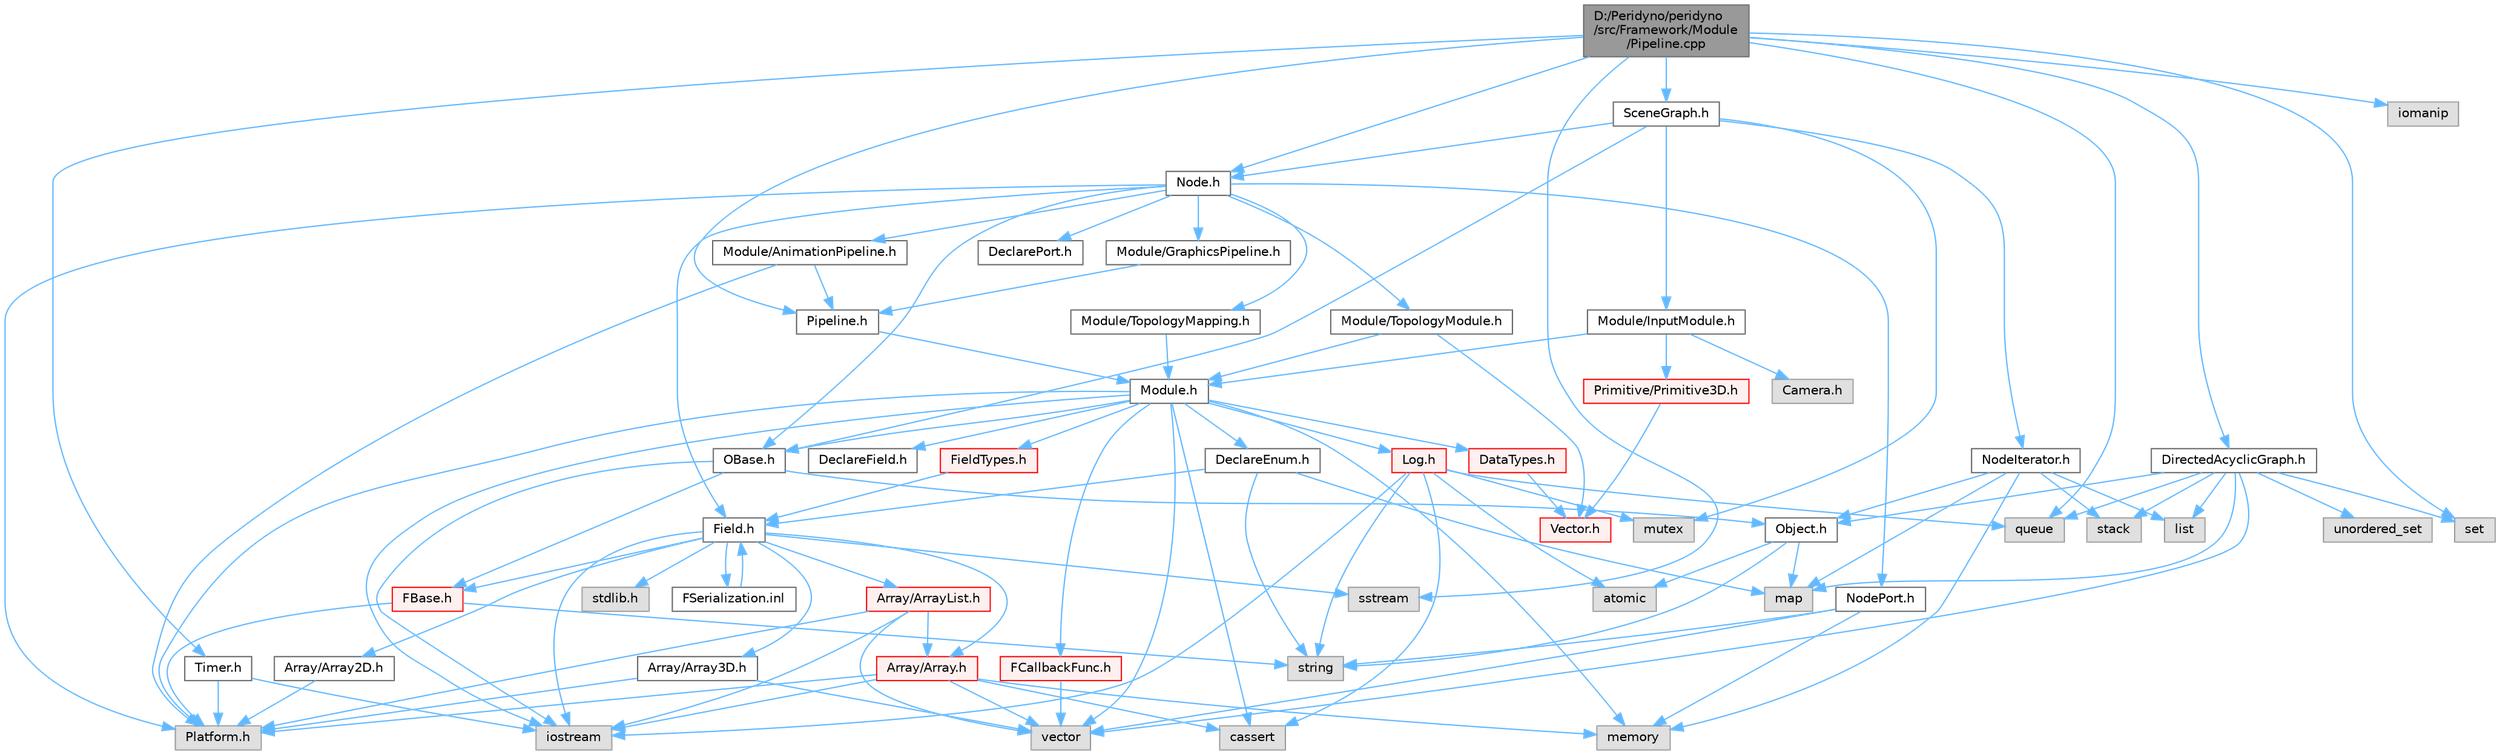 digraph "D:/Peridyno/peridyno/src/Framework/Module/Pipeline.cpp"
{
 // LATEX_PDF_SIZE
  bgcolor="transparent";
  edge [fontname=Helvetica,fontsize=10,labelfontname=Helvetica,labelfontsize=10];
  node [fontname=Helvetica,fontsize=10,shape=box,height=0.2,width=0.4];
  Node1 [id="Node000001",label="D:/Peridyno/peridyno\l/src/Framework/Module\l/Pipeline.cpp",height=0.2,width=0.4,color="gray40", fillcolor="grey60", style="filled", fontcolor="black",tooltip=" "];
  Node1 -> Node2 [id="edge1_Node000001_Node000002",color="steelblue1",style="solid",tooltip=" "];
  Node2 [id="Node000002",label="Pipeline.h",height=0.2,width=0.4,color="grey40", fillcolor="white", style="filled",URL="$_pipeline_8h.html",tooltip=" "];
  Node2 -> Node3 [id="edge2_Node000002_Node000003",color="steelblue1",style="solid",tooltip=" "];
  Node3 [id="Node000003",label="Module.h",height=0.2,width=0.4,color="grey40", fillcolor="white", style="filled",URL="$_module_8h.html",tooltip=" "];
  Node3 -> Node4 [id="edge3_Node000003_Node000004",color="steelblue1",style="solid",tooltip=" "];
  Node4 [id="Node000004",label="Platform.h",height=0.2,width=0.4,color="grey60", fillcolor="#E0E0E0", style="filled",tooltip=" "];
  Node3 -> Node5 [id="edge4_Node000003_Node000005",color="steelblue1",style="solid",tooltip=" "];
  Node5 [id="Node000005",label="memory",height=0.2,width=0.4,color="grey60", fillcolor="#E0E0E0", style="filled",tooltip=" "];
  Node3 -> Node6 [id="edge5_Node000003_Node000006",color="steelblue1",style="solid",tooltip=" "];
  Node6 [id="Node000006",label="vector",height=0.2,width=0.4,color="grey60", fillcolor="#E0E0E0", style="filled",tooltip=" "];
  Node3 -> Node7 [id="edge6_Node000003_Node000007",color="steelblue1",style="solid",tooltip=" "];
  Node7 [id="Node000007",label="cassert",height=0.2,width=0.4,color="grey60", fillcolor="#E0E0E0", style="filled",tooltip=" "];
  Node3 -> Node8 [id="edge7_Node000003_Node000008",color="steelblue1",style="solid",tooltip=" "];
  Node8 [id="Node000008",label="iostream",height=0.2,width=0.4,color="grey60", fillcolor="#E0E0E0", style="filled",tooltip=" "];
  Node3 -> Node9 [id="edge8_Node000003_Node000009",color="steelblue1",style="solid",tooltip=" "];
  Node9 [id="Node000009",label="OBase.h",height=0.2,width=0.4,color="grey40", fillcolor="white", style="filled",URL="$_o_base_8h.html",tooltip=" "];
  Node9 -> Node8 [id="edge9_Node000009_Node000008",color="steelblue1",style="solid",tooltip=" "];
  Node9 -> Node10 [id="edge10_Node000009_Node000010",color="steelblue1",style="solid",tooltip=" "];
  Node10 [id="Node000010",label="FBase.h",height=0.2,width=0.4,color="red", fillcolor="#FFF0F0", style="filled",URL="$_f_base_8h.html",tooltip=" "];
  Node10 -> Node4 [id="edge11_Node000010_Node000004",color="steelblue1",style="solid",tooltip=" "];
  Node10 -> Node13 [id="edge12_Node000010_Node000013",color="steelblue1",style="solid",tooltip=" "];
  Node13 [id="Node000013",label="string",height=0.2,width=0.4,color="grey60", fillcolor="#E0E0E0", style="filled",tooltip=" "];
  Node9 -> Node16 [id="edge13_Node000009_Node000016",color="steelblue1",style="solid",tooltip=" "];
  Node16 [id="Node000016",label="Object.h",height=0.2,width=0.4,color="grey40", fillcolor="white", style="filled",URL="$_object_8h.html",tooltip=" "];
  Node16 -> Node13 [id="edge14_Node000016_Node000013",color="steelblue1",style="solid",tooltip=" "];
  Node16 -> Node17 [id="edge15_Node000016_Node000017",color="steelblue1",style="solid",tooltip=" "];
  Node17 [id="Node000017",label="atomic",height=0.2,width=0.4,color="grey60", fillcolor="#E0E0E0", style="filled",tooltip=" "];
  Node16 -> Node18 [id="edge16_Node000016_Node000018",color="steelblue1",style="solid",tooltip=" "];
  Node18 [id="Node000018",label="map",height=0.2,width=0.4,color="grey60", fillcolor="#E0E0E0", style="filled",tooltip=" "];
  Node3 -> Node19 [id="edge17_Node000003_Node000019",color="steelblue1",style="solid",tooltip=" "];
  Node19 [id="Node000019",label="Log.h",height=0.2,width=0.4,color="red", fillcolor="#FFF0F0", style="filled",URL="$_log_8h.html",tooltip=" "];
  Node19 -> Node20 [id="edge18_Node000019_Node000020",color="steelblue1",style="solid",tooltip=" "];
  Node20 [id="Node000020",label="mutex",height=0.2,width=0.4,color="grey60", fillcolor="#E0E0E0", style="filled",tooltip=" "];
  Node19 -> Node13 [id="edge19_Node000019_Node000013",color="steelblue1",style="solid",tooltip=" "];
  Node19 -> Node8 [id="edge20_Node000019_Node000008",color="steelblue1",style="solid",tooltip=" "];
  Node19 -> Node24 [id="edge21_Node000019_Node000024",color="steelblue1",style="solid",tooltip=" "];
  Node24 [id="Node000024",label="queue",height=0.2,width=0.4,color="grey60", fillcolor="#E0E0E0", style="filled",tooltip=" "];
  Node19 -> Node7 [id="edge22_Node000019_Node000007",color="steelblue1",style="solid",tooltip=" "];
  Node19 -> Node17 [id="edge23_Node000019_Node000017",color="steelblue1",style="solid",tooltip=" "];
  Node3 -> Node28 [id="edge24_Node000003_Node000028",color="steelblue1",style="solid",tooltip=" "];
  Node28 [id="Node000028",label="DataTypes.h",height=0.2,width=0.4,color="red", fillcolor="#FFF0F0", style="filled",URL="$_data_types_8h.html",tooltip=" "];
  Node28 -> Node29 [id="edge25_Node000028_Node000029",color="steelblue1",style="solid",tooltip=" "];
  Node29 [id="Node000029",label="Vector.h",height=0.2,width=0.4,color="red", fillcolor="#FFF0F0", style="filled",URL="$_vector_8h.html",tooltip=" "];
  Node3 -> Node69 [id="edge26_Node000003_Node000069",color="steelblue1",style="solid",tooltip=" "];
  Node69 [id="Node000069",label="DeclareEnum.h",height=0.2,width=0.4,color="grey40", fillcolor="white", style="filled",URL="$_declare_enum_8h.html",tooltip=" "];
  Node69 -> Node18 [id="edge27_Node000069_Node000018",color="steelblue1",style="solid",tooltip=" "];
  Node69 -> Node13 [id="edge28_Node000069_Node000013",color="steelblue1",style="solid",tooltip=" "];
  Node69 -> Node70 [id="edge29_Node000069_Node000070",color="steelblue1",style="solid",tooltip=" "];
  Node70 [id="Node000070",label="Field.h",height=0.2,width=0.4,color="grey40", fillcolor="white", style="filled",URL="$_field_8h.html",tooltip=" "];
  Node70 -> Node8 [id="edge30_Node000070_Node000008",color="steelblue1",style="solid",tooltip=" "];
  Node70 -> Node71 [id="edge31_Node000070_Node000071",color="steelblue1",style="solid",tooltip=" "];
  Node71 [id="Node000071",label="stdlib.h",height=0.2,width=0.4,color="grey60", fillcolor="#E0E0E0", style="filled",tooltip=" "];
  Node70 -> Node72 [id="edge32_Node000070_Node000072",color="steelblue1",style="solid",tooltip=" "];
  Node72 [id="Node000072",label="sstream",height=0.2,width=0.4,color="grey60", fillcolor="#E0E0E0", style="filled",tooltip=" "];
  Node70 -> Node10 [id="edge33_Node000070_Node000010",color="steelblue1",style="solid",tooltip=" "];
  Node70 -> Node73 [id="edge34_Node000070_Node000073",color="steelblue1",style="solid",tooltip=" "];
  Node73 [id="Node000073",label="Array/Array.h",height=0.2,width=0.4,color="red", fillcolor="#FFF0F0", style="filled",URL="$_array_8h.html",tooltip=" "];
  Node73 -> Node4 [id="edge35_Node000073_Node000004",color="steelblue1",style="solid",tooltip=" "];
  Node73 -> Node7 [id="edge36_Node000073_Node000007",color="steelblue1",style="solid",tooltip=" "];
  Node73 -> Node6 [id="edge37_Node000073_Node000006",color="steelblue1",style="solid",tooltip=" "];
  Node73 -> Node8 [id="edge38_Node000073_Node000008",color="steelblue1",style="solid",tooltip=" "];
  Node73 -> Node5 [id="edge39_Node000073_Node000005",color="steelblue1",style="solid",tooltip=" "];
  Node70 -> Node75 [id="edge40_Node000070_Node000075",color="steelblue1",style="solid",tooltip=" "];
  Node75 [id="Node000075",label="Array/Array2D.h",height=0.2,width=0.4,color="grey40", fillcolor="white", style="filled",URL="$_array2_d_8h.html",tooltip=" "];
  Node75 -> Node4 [id="edge41_Node000075_Node000004",color="steelblue1",style="solid",tooltip=" "];
  Node70 -> Node76 [id="edge42_Node000070_Node000076",color="steelblue1",style="solid",tooltip=" "];
  Node76 [id="Node000076",label="Array/Array3D.h",height=0.2,width=0.4,color="grey40", fillcolor="white", style="filled",URL="$_array3_d_8h.html",tooltip=" "];
  Node76 -> Node4 [id="edge43_Node000076_Node000004",color="steelblue1",style="solid",tooltip=" "];
  Node76 -> Node6 [id="edge44_Node000076_Node000006",color="steelblue1",style="solid",tooltip=" "];
  Node70 -> Node77 [id="edge45_Node000070_Node000077",color="steelblue1",style="solid",tooltip=" "];
  Node77 [id="Node000077",label="Array/ArrayList.h",height=0.2,width=0.4,color="red", fillcolor="#FFF0F0", style="filled",URL="$_array_list_8h.html",tooltip=" "];
  Node77 -> Node6 [id="edge46_Node000077_Node000006",color="steelblue1",style="solid",tooltip=" "];
  Node77 -> Node8 [id="edge47_Node000077_Node000008",color="steelblue1",style="solid",tooltip=" "];
  Node77 -> Node4 [id="edge48_Node000077_Node000004",color="steelblue1",style="solid",tooltip=" "];
  Node77 -> Node73 [id="edge49_Node000077_Node000073",color="steelblue1",style="solid",tooltip=" "];
  Node70 -> Node83 [id="edge50_Node000070_Node000083",color="steelblue1",style="solid",tooltip=" "];
  Node83 [id="Node000083",label="FSerialization.inl",height=0.2,width=0.4,color="grey40", fillcolor="white", style="filled",URL="$_f_serialization_8inl.html",tooltip=" "];
  Node83 -> Node70 [id="edge51_Node000083_Node000070",color="steelblue1",style="solid",tooltip=" "];
  Node3 -> Node84 [id="edge52_Node000003_Node000084",color="steelblue1",style="solid",tooltip=" "];
  Node84 [id="Node000084",label="DeclareField.h",height=0.2,width=0.4,color="grey40", fillcolor="white", style="filled",URL="$_declare_field_8h.html",tooltip=" "];
  Node3 -> Node85 [id="edge53_Node000003_Node000085",color="steelblue1",style="solid",tooltip=" "];
  Node85 [id="Node000085",label="FCallbackFunc.h",height=0.2,width=0.4,color="red", fillcolor="#FFF0F0", style="filled",URL="$_f_callback_func_8h.html",tooltip=" "];
  Node85 -> Node6 [id="edge54_Node000085_Node000006",color="steelblue1",style="solid",tooltip=" "];
  Node3 -> Node86 [id="edge55_Node000003_Node000086",color="steelblue1",style="solid",tooltip=" "];
  Node86 [id="Node000086",label="FieldTypes.h",height=0.2,width=0.4,color="red", fillcolor="#FFF0F0", style="filled",URL="$_field_types_8h.html",tooltip=" "];
  Node86 -> Node70 [id="edge56_Node000086_Node000070",color="steelblue1",style="solid",tooltip=" "];
  Node1 -> Node88 [id="edge57_Node000001_Node000088",color="steelblue1",style="solid",tooltip=" "];
  Node88 [id="Node000088",label="Node.h",height=0.2,width=0.4,color="grey40", fillcolor="white", style="filled",URL="$_node_8h.html",tooltip=" "];
  Node88 -> Node9 [id="edge58_Node000088_Node000009",color="steelblue1",style="solid",tooltip=" "];
  Node88 -> Node70 [id="edge59_Node000088_Node000070",color="steelblue1",style="solid",tooltip=" "];
  Node88 -> Node4 [id="edge60_Node000088_Node000004",color="steelblue1",style="solid",tooltip=" "];
  Node88 -> Node89 [id="edge61_Node000088_Node000089",color="steelblue1",style="solid",tooltip=" "];
  Node89 [id="Node000089",label="DeclarePort.h",height=0.2,width=0.4,color="grey40", fillcolor="white", style="filled",URL="$_declare_port_8h.html",tooltip=" "];
  Node88 -> Node90 [id="edge62_Node000088_Node000090",color="steelblue1",style="solid",tooltip=" "];
  Node90 [id="Node000090",label="NodePort.h",height=0.2,width=0.4,color="grey40", fillcolor="white", style="filled",URL="$_node_port_8h.html",tooltip=" "];
  Node90 -> Node13 [id="edge63_Node000090_Node000013",color="steelblue1",style="solid",tooltip=" "];
  Node90 -> Node6 [id="edge64_Node000090_Node000006",color="steelblue1",style="solid",tooltip=" "];
  Node90 -> Node5 [id="edge65_Node000090_Node000005",color="steelblue1",style="solid",tooltip=" "];
  Node88 -> Node91 [id="edge66_Node000088_Node000091",color="steelblue1",style="solid",tooltip=" "];
  Node91 [id="Node000091",label="Module/TopologyModule.h",height=0.2,width=0.4,color="grey40", fillcolor="white", style="filled",URL="$_topology_module_8h.html",tooltip=" "];
  Node91 -> Node29 [id="edge67_Node000091_Node000029",color="steelblue1",style="solid",tooltip=" "];
  Node91 -> Node3 [id="edge68_Node000091_Node000003",color="steelblue1",style="solid",tooltip=" "];
  Node88 -> Node92 [id="edge69_Node000088_Node000092",color="steelblue1",style="solid",tooltip=" "];
  Node92 [id="Node000092",label="Module/TopologyMapping.h",height=0.2,width=0.4,color="grey40", fillcolor="white", style="filled",URL="$_topology_mapping_8h.html",tooltip=" "];
  Node92 -> Node3 [id="edge70_Node000092_Node000003",color="steelblue1",style="solid",tooltip=" "];
  Node88 -> Node93 [id="edge71_Node000088_Node000093",color="steelblue1",style="solid",tooltip=" "];
  Node93 [id="Node000093",label="Module/AnimationPipeline.h",height=0.2,width=0.4,color="grey40", fillcolor="white", style="filled",URL="$_animation_pipeline_8h.html",tooltip=" "];
  Node93 -> Node2 [id="edge72_Node000093_Node000002",color="steelblue1",style="solid",tooltip=" "];
  Node93 -> Node4 [id="edge73_Node000093_Node000004",color="steelblue1",style="solid",tooltip=" "];
  Node88 -> Node94 [id="edge74_Node000088_Node000094",color="steelblue1",style="solid",tooltip=" "];
  Node94 [id="Node000094",label="Module/GraphicsPipeline.h",height=0.2,width=0.4,color="grey40", fillcolor="white", style="filled",URL="$_graphics_pipeline_8h.html",tooltip=" "];
  Node94 -> Node2 [id="edge75_Node000094_Node000002",color="steelblue1",style="solid",tooltip=" "];
  Node1 -> Node95 [id="edge76_Node000001_Node000095",color="steelblue1",style="solid",tooltip=" "];
  Node95 [id="Node000095",label="SceneGraph.h",height=0.2,width=0.4,color="grey40", fillcolor="white", style="filled",URL="$_scene_graph_8h.html",tooltip=" "];
  Node95 -> Node9 [id="edge77_Node000095_Node000009",color="steelblue1",style="solid",tooltip=" "];
  Node95 -> Node88 [id="edge78_Node000095_Node000088",color="steelblue1",style="solid",tooltip=" "];
  Node95 -> Node96 [id="edge79_Node000095_Node000096",color="steelblue1",style="solid",tooltip=" "];
  Node96 [id="Node000096",label="NodeIterator.h",height=0.2,width=0.4,color="grey40", fillcolor="white", style="filled",URL="$_node_iterator_8h.html",tooltip=" "];
  Node96 -> Node97 [id="edge80_Node000096_Node000097",color="steelblue1",style="solid",tooltip=" "];
  Node97 [id="Node000097",label="stack",height=0.2,width=0.4,color="grey60", fillcolor="#E0E0E0", style="filled",tooltip=" "];
  Node96 -> Node98 [id="edge81_Node000096_Node000098",color="steelblue1",style="solid",tooltip=" "];
  Node98 [id="Node000098",label="list",height=0.2,width=0.4,color="grey60", fillcolor="#E0E0E0", style="filled",tooltip=" "];
  Node96 -> Node18 [id="edge82_Node000096_Node000018",color="steelblue1",style="solid",tooltip=" "];
  Node96 -> Node5 [id="edge83_Node000096_Node000005",color="steelblue1",style="solid",tooltip=" "];
  Node96 -> Node16 [id="edge84_Node000096_Node000016",color="steelblue1",style="solid",tooltip=" "];
  Node95 -> Node99 [id="edge85_Node000095_Node000099",color="steelblue1",style="solid",tooltip=" "];
  Node99 [id="Node000099",label="Module/InputModule.h",height=0.2,width=0.4,color="grey40", fillcolor="white", style="filled",URL="$_input_module_8h.html",tooltip=" "];
  Node99 -> Node3 [id="edge86_Node000099_Node000003",color="steelblue1",style="solid",tooltip=" "];
  Node99 -> Node100 [id="edge87_Node000099_Node000100",color="steelblue1",style="solid",tooltip=" "];
  Node100 [id="Node000100",label="Camera.h",height=0.2,width=0.4,color="grey60", fillcolor="#E0E0E0", style="filled",tooltip=" "];
  Node99 -> Node101 [id="edge88_Node000099_Node000101",color="steelblue1",style="solid",tooltip=" "];
  Node101 [id="Node000101",label="Primitive/Primitive3D.h",height=0.2,width=0.4,color="red", fillcolor="#FFF0F0", style="filled",URL="$_primitive3_d_8h.html",tooltip=" "];
  Node101 -> Node29 [id="edge89_Node000101_Node000029",color="steelblue1",style="solid",tooltip=" "];
  Node95 -> Node20 [id="edge90_Node000095_Node000020",color="steelblue1",style="solid",tooltip=" "];
  Node1 -> Node105 [id="edge91_Node000001_Node000105",color="steelblue1",style="solid",tooltip=" "];
  Node105 [id="Node000105",label="DirectedAcyclicGraph.h",height=0.2,width=0.4,color="grey40", fillcolor="white", style="filled",URL="$_directed_acyclic_graph_8h.html",tooltip=" "];
  Node105 -> Node16 [id="edge92_Node000105_Node000016",color="steelblue1",style="solid",tooltip=" "];
  Node105 -> Node18 [id="edge93_Node000105_Node000018",color="steelblue1",style="solid",tooltip=" "];
  Node105 -> Node98 [id="edge94_Node000105_Node000098",color="steelblue1",style="solid",tooltip=" "];
  Node105 -> Node97 [id="edge95_Node000105_Node000097",color="steelblue1",style="solid",tooltip=" "];
  Node105 -> Node106 [id="edge96_Node000105_Node000106",color="steelblue1",style="solid",tooltip=" "];
  Node106 [id="Node000106",label="set",height=0.2,width=0.4,color="grey60", fillcolor="#E0E0E0", style="filled",tooltip=" "];
  Node105 -> Node6 [id="edge97_Node000105_Node000006",color="steelblue1",style="solid",tooltip=" "];
  Node105 -> Node24 [id="edge98_Node000105_Node000024",color="steelblue1",style="solid",tooltip=" "];
  Node105 -> Node107 [id="edge99_Node000105_Node000107",color="steelblue1",style="solid",tooltip=" "];
  Node107 [id="Node000107",label="unordered_set",height=0.2,width=0.4,color="grey60", fillcolor="#E0E0E0", style="filled",tooltip=" "];
  Node1 -> Node108 [id="edge100_Node000001_Node000108",color="steelblue1",style="solid",tooltip=" "];
  Node108 [id="Node000108",label="Timer.h",height=0.2,width=0.4,color="grey40", fillcolor="white", style="filled",URL="$_timer_8h.html",tooltip=" "];
  Node108 -> Node4 [id="edge101_Node000108_Node000004",color="steelblue1",style="solid",tooltip=" "];
  Node108 -> Node8 [id="edge102_Node000108_Node000008",color="steelblue1",style="solid",tooltip=" "];
  Node1 -> Node72 [id="edge103_Node000001_Node000072",color="steelblue1",style="solid",tooltip=" "];
  Node1 -> Node109 [id="edge104_Node000001_Node000109",color="steelblue1",style="solid",tooltip=" "];
  Node109 [id="Node000109",label="iomanip",height=0.2,width=0.4,color="grey60", fillcolor="#E0E0E0", style="filled",tooltip=" "];
  Node1 -> Node24 [id="edge105_Node000001_Node000024",color="steelblue1",style="solid",tooltip=" "];
  Node1 -> Node106 [id="edge106_Node000001_Node000106",color="steelblue1",style="solid",tooltip=" "];
}
